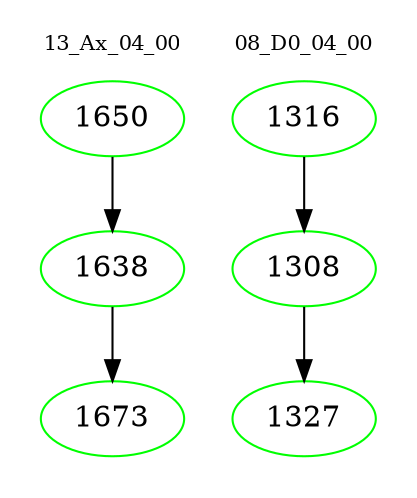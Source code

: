 digraph{
subgraph cluster_0 {
color = white
label = "13_Ax_04_00";
fontsize=10;
T0_1650 [label="1650", color="green"]
T0_1650 -> T0_1638 [color="black"]
T0_1638 [label="1638", color="green"]
T0_1638 -> T0_1673 [color="black"]
T0_1673 [label="1673", color="green"]
}
subgraph cluster_1 {
color = white
label = "08_D0_04_00";
fontsize=10;
T1_1316 [label="1316", color="green"]
T1_1316 -> T1_1308 [color="black"]
T1_1308 [label="1308", color="green"]
T1_1308 -> T1_1327 [color="black"]
T1_1327 [label="1327", color="green"]
}
}
